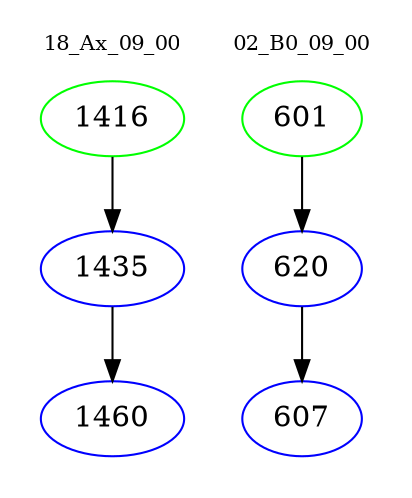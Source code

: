 digraph{
subgraph cluster_0 {
color = white
label = "18_Ax_09_00";
fontsize=10;
T0_1416 [label="1416", color="green"]
T0_1416 -> T0_1435 [color="black"]
T0_1435 [label="1435", color="blue"]
T0_1435 -> T0_1460 [color="black"]
T0_1460 [label="1460", color="blue"]
}
subgraph cluster_1 {
color = white
label = "02_B0_09_00";
fontsize=10;
T1_601 [label="601", color="green"]
T1_601 -> T1_620 [color="black"]
T1_620 [label="620", color="blue"]
T1_620 -> T1_607 [color="black"]
T1_607 [label="607", color="blue"]
}
}
